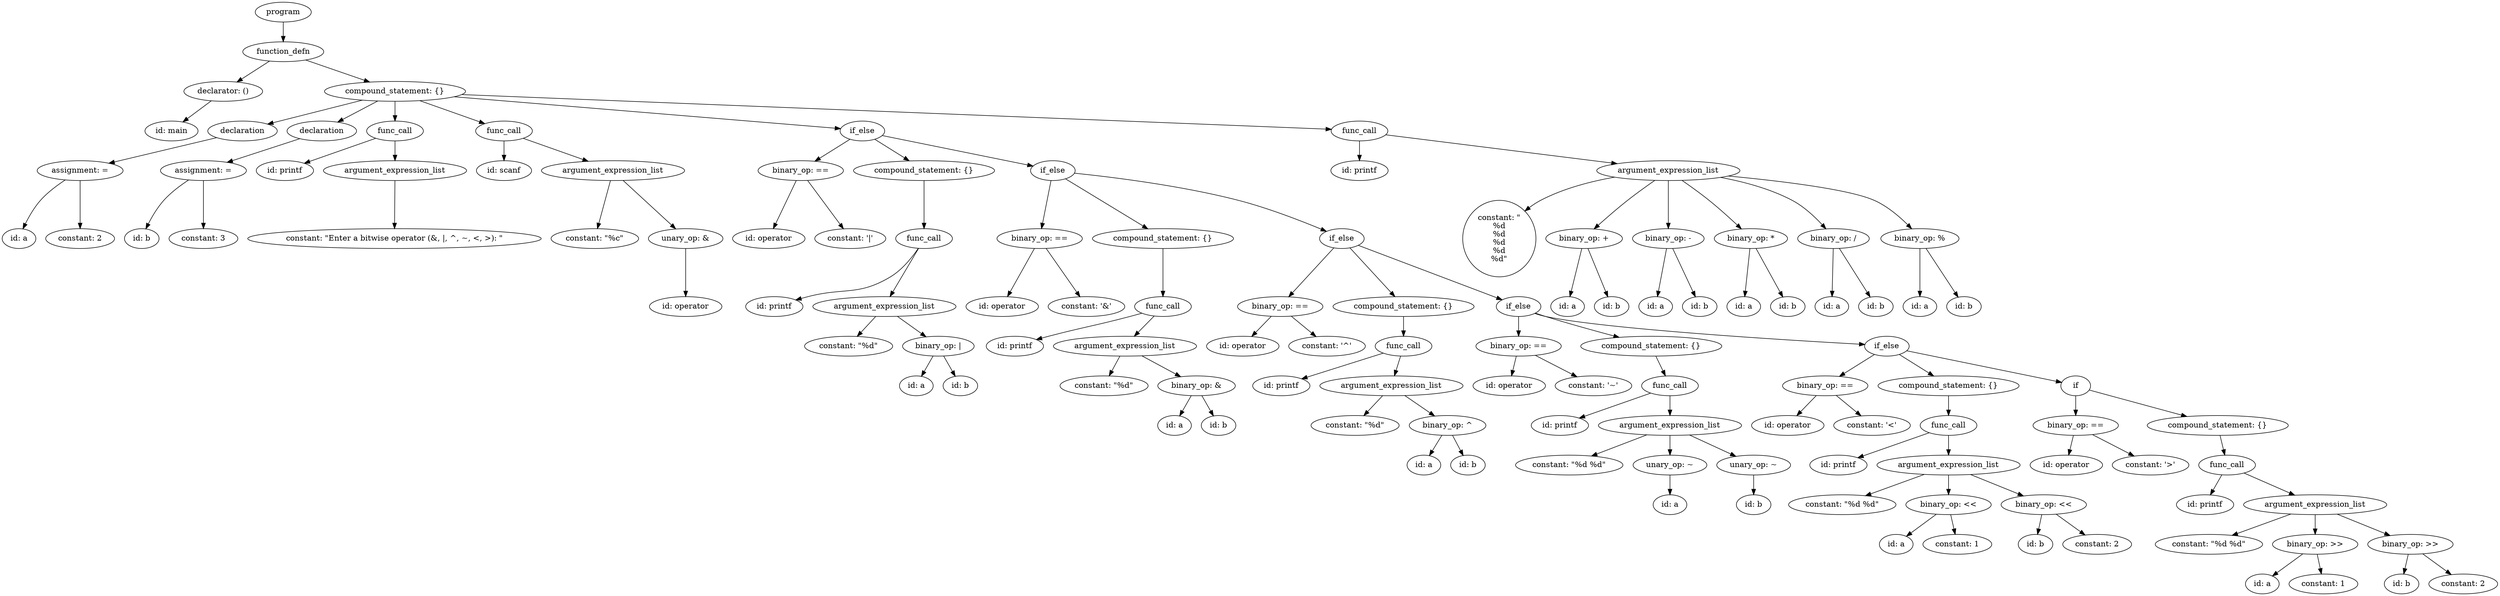 strict digraph "" {
	graph [bb="0,0,4533,1075"];
	node [label="\N"];
	251	[height=0.5,
		label=program,
		pos="510.55,1057",
		width=1.4082];
	250	[height=0.5,
		label=function_defn,
		pos="510.55,985",
		width=2.0417];
	251 -> 250	[pos="e,510.55,1003.1 510.55,1038.7 510.55,1031 510.55,1021.7 510.55,1013.1"];
	128	[height=0.5,
		label="declarator: ()",
		pos="401.55,913",
		width=1.9861];
	250 -> 128	[pos="e,426.44,929.98 485.54,967.94 470.59,958.34 451.39,946.01 435.13,935.56"];
	249	[height=0.5,
		label="compound_statement: {}",
		pos="713.55,913",
		width=3.5566];
	250 -> 249	[pos="e,667.57,929.85 551.63,969.83 582.21,959.29 624.29,944.78 657.89,933.19"];
	127	[height=0.5,
		label="id: main",
		pos="307.55,841",
		width=1.336];
	128 -> 127	[pos="e,328.26,857.43 379.75,895.76 366.9,886.2 350.49,873.98 336.56,863.61"];
	135	[height=0.5,
		label=declaration,
		pos="436.55,841",
		width=1.7512];
	249 -> 135	[pos="e,482.18,853.53 654.12,896.98 606.04,884.83 538.83,867.85 491.87,855.98"];
	140	[height=0.5,
		label=declaration,
		pos="580.55,841",
		width=1.7512];
	249 -> 140	[pos="e,609.57,857.27 682.03,895.41 662.98,885.38 638.57,872.54 618.47,861.96"];
	144	[height=0.5,
		label=func_call,
		pos="713.55,841",
		width=1.4306];
	249 -> 144	[pos="e,713.55,859.1 713.55,894.7 713.55,886.98 713.55,877.71 713.55,869.11"];
	150	[height=0.5,
		label=func_call,
		pos="911.55,841",
		width=1.4306];
	249 -> 150	[pos="e,876.65,854.34 758.48,896.12 790.94,884.64 834.61,869.2 866.99,857.75"];
	229	[height=0.5,
		label=if_else,
		pos="1562.5,841",
		width=1.125];
	249 -> 229	[pos="e,1522.9,845.27 821.07,903.13 1006.3,887.86 1378.7,857.16 1512.9,846.09"];
	248	[height=0.5,
		label=func_call,
		pos="2465.5,841",
		width=1.4306];
	249 -> 248	[pos="e,2414.6,844.04 835.01,907.15 1178.9,893.41 2150.9,854.57 2404.4,844.44"];
	134	[height=0.5,
		label="assignment: =",
		pos="141.55,769",
		width=2.1667];
	135 -> 134	[pos="e,193.79,782.4 389.8,828.91 339.46,816.96 259.11,797.9 203.52,784.71"];
	139	[height=0.5,
		label="assignment: =",
		pos="365.55,769",
		width=2.1667];
	140 -> 139	[pos="e,408.59,784.01 540.61,827 506.17,815.78 456.15,799.5 418.4,787.21"];
	141	[height=0.5,
		label="id: printf",
		pos="513.55,769",
		width=1.4444];
	144 -> 141	[pos="e,548.83,782.35 678.25,827.65 644.94,815.99 594.83,798.45 558.64,785.78"];
	143	[height=0.5,
		label=argument_expression_list,
		pos="713.55,769",
		width=3.6111];
	144 -> 143	[pos="e,713.55,787.1 713.55,822.7 713.55,814.98 713.55,805.71 713.55,797.11"];
	145	[height=0.5,
		label="id: scanf",
		pos="911.55,769",
		width=1.3902];
	150 -> 145	[pos="e,911.55,787.1 911.55,822.7 911.55,814.98 911.55,805.71 911.55,797.11"];
	147	[height=0.5,
		label=argument_expression_list,
		pos="1109.5,769",
		width=3.6111];
	150 -> 147	[pos="e,1064.5,785.92 946.49,827.65 976.53,817.03 1020.4,801.53 1055,789.28"];
	153	[height=0.5,
		label="binary_op: ==",
		pos="1450.5,769",
		width=2.1528];
	229 -> 153	[pos="e,1476.3,786.1 1539.9,825.83 1524.2,816.04 1503.1,802.81 1485.3,791.7"];
	161	[height=0.5,
		label="compound_statement: {}",
		pos="1674.5,769",
		width=3.5566];
	229 -> 161	[pos="e,1647.6,786.86 1585.2,825.83 1600.6,816.24 1621.2,803.36 1638.7,792.39"];
	228	[height=0.5,
		label=if_else,
		pos="1908.5,769",
		width=1.125];
	229 -> 228	[pos="e,1872.6,777.28 1598.6,832.71 1661.9,819.89 1793.1,793.35 1862.8,779.26"];
	230	[height=0.5,
		label="id: printf",
		pos="2465.5,769",
		width=1.4444];
	248 -> 230	[pos="e,2465.5,787.1 2465.5,822.7 2465.5,814.98 2465.5,805.71 2465.5,797.11"];
	232	[height=0.5,
		label=argument_expression_list,
		pos="3026.5,769",
		width=3.6111];
	248 -> 232	[pos="e,2933.6,781.6 2513.4,834.03 2603.8,822.75 2801.5,798.07 2923.5,782.86"];
	132	[height=0.5,
		label="id: a",
		pos="30.547,645.5",
		width=0.84854];
	134 -> 132	[pos="e,37.65,663.25 114.41,751.96 99.909,742.47 82.441,729.5 69.547,715 58.351,702.41 48.903,686.09 42.112,672.53"];
	133	[height=0.5,
		label="constant: 2",
		pos="141.55,645.5",
		width=1.7361];
	134 -> 133	[pos="e,141.55,663.56 141.55,750.85 141.55,730.77 141.55,697.25 141.55,673.64"];
	137	[height=0.5,
		label="id: b",
		pos="253.55,645.5",
		width=0.86659];
	139 -> 137	[pos="e,260.92,663.23 338.47,751.9 323.99,742.4 306.52,729.43 293.55,715 282.21,702.39 272.53,686.07 265.53,672.52"];
	138	[height=0.5,
		label="constant: 3",
		pos="365.55,645.5",
		width=1.7361];
	139 -> 138	[pos="e,365.55,663.56 365.55,750.85 365.55,730.77 365.55,697.25 365.55,673.64"];
	142	[height=0.5,
		label="constant: \"Enter a bitwise operator (&, |, ^, ~, <, >): \"",
		pos="712.55,645.5",
		width=7.4028];
	143 -> 142	[pos="e,712.69,663.56 713.41,750.85 713.24,730.77 712.97,697.25 712.77,673.64"];
	146	[height=0.5,
		label="constant: \"%c\"",
		pos="1076.5,645.5",
		width=2.2083];
	147 -> 146	[pos="e,1081.2,663.56 1104.9,750.85 1099.4,730.68 1090.3,696.95 1083.8,673.32"];
	149	[height=0.5,
		label="unary_op: &",
		pos="1241.5,645.5",
		width=1.8776];
	147 -> 149	[pos="e,1223.3,663.25 1127.9,751.11 1150.8,730.07 1189.9,694.01 1215.8,670.21"];
	151	[height=0.5,
		label="id: operator",
		pos="1392.5,645.5",
		width=1.8234];
	153 -> 151	[pos="e,1400.7,663.56 1442.4,750.85 1432.6,730.5 1416.3,696.35 1405,672.68"];
	152	[height=0.5,
		label="constant: '|'",
		pos="1540.5,645.5",
		width=1.7917];
	153 -> 152	[pos="e,1528.1,663.25 1463.1,751.11 1478.4,730.43 1504.4,695.25 1522.1,671.45"];
	160	[height=0.5,
		label=func_call,
		pos="1674.5,645.5",
		width=1.4306];
	161 -> 160	[pos="e,1674.5,663.56 1674.5,750.85 1674.5,730.77 1674.5,697.25 1674.5,673.64"];
	164	[height=0.5,
		label="binary_op: ==",
		pos="1884.5,645.5",
		width=2.1528];
	228 -> 164	[pos="e,1887.9,663.56 1905.2,750.85 1901.2,730.77 1894.6,697.25 1889.9,673.64"];
	172	[height=0.5,
		label="compound_statement: {}",
		pos="2108.5,645.5",
		width=3.5566];
	228 -> 172	[pos="e,2081.1,663.18 1931.5,754.06 1966,733.1 2031.6,693.26 2072.5,668.4"];
	227	[height=0.5,
		label=if_else,
		pos="2433.5,645.5",
		width=1.125];
	228 -> 227	[pos="e,2405.4,658.69 1947.7,764.33 2011.1,757.83 2139.6,742.36 2245.5,715 2299,701.21 2358.5,678.17 2395.9,662.66"];
	231	[height=1.9306,
		label="constant: \"\n%d\n%d\n%d\n%d\n%d\"",
		pos="2719.5,645.5",
		width=1.8472];
	232 -> 231	[pos="e,2766,695.46 2928.7,757.08 2885.7,749.46 2835.8,736.61 2794.5,715 2787.5,711.32 2780.6,706.82 2774.1,701.89"];
	235	[height=0.5,
		label="binary_op: +",
		pos="2873.5,645.5",
		width=1.9318];
	232 -> 235	[pos="e,2891.7,663.05 3001.8,751.13 2987.2,740.98 2968.6,727.63 2952.5,715 2934.2,700.54 2914.4,683.33 2899.2,669.77"];
	238	[height=0.5,
		label="binary_op: -",
		pos="3026.5,645.5",
		width=1.8056];
	232 -> 238	[pos="e,3026.5,663.56 3026.5,750.85 3026.5,730.77 3026.5,697.25 3026.5,673.64"];
	241	[height=0.5,
		label="binary_op: *",
		pos="3176.5,645.5",
		width=1.8472];
	232 -> 241	[pos="e,3159.2,663.13 3051.4,751.25 3066,741.14 3084.7,727.78 3100.5,715 3118.2,700.81 3137.1,683.78 3151.6,670.25"];
	244	[height=0.5,
		label="binary_op: /",
		pos="3326.5,645.5",
		width=1.8056];
	232 -> 244	[pos="e,3312.8,663.21 3121.5,756.63 3163.1,748.92 3211.5,736.12 3251.5,715 3272.5,703.92 3292.2,685.57 3306.1,670.65"];
	247	[height=0.5,
		label="binary_op: %",
		pos="3483.5,645.5",
		width=1.9722];
	232 -> 247	[pos="e,3468.5,663.39 3135.8,759.13 3228.8,750.37 3354.4,735.34 3400.5,715 3423.9,704.7 3446,685.88 3461.5,670.57"];
	148	[height=0.5,
		label="id: operator",
		pos="1241.5,522",
		width=1.8234];
	149 -> 148	[pos="e,1241.5,540.06 1241.5,627.35 1241.5,607.27 1241.5,573.75 1241.5,550.14"];
	154	[height=0.5,
		label="id: printf",
		pos="1402.5,522",
		width=1.4444];
	160 -> 154	[pos="e,1441.5,534.09 1664.1,627.75 1653.3,611.99 1635.1,588.92 1613.5,576 1554.7,540.79 1529.9,557.21 1463.5,540 1459.5,538.96 1455.4,\
537.86 1451.2,536.73"];
	156	[height=0.5,
		label=argument_expression_list,
		pos="1602.5,522",
		width=3.6111];
	160 -> 156	[pos="e,1612.7,540.14 1664.5,627.61 1652.5,607.23 1632,572.75 1617.9,548.98"];
	162	[height=0.5,
		label="id: operator",
		pos="1816.5,522",
		width=1.8234];
	164 -> 162	[pos="e,1826.1,540.14 1875.1,627.61 1863.7,607.23 1844.4,572.75 1831.1,548.98"];
	163	[height=0.5,
		label="constant: '&'",
		pos="1969.5,522",
		width=1.9318];
	164 -> 163	[pos="e,1957.8,539.75 1896.4,627.61 1910.8,606.93 1935.4,571.75 1952.1,547.95"];
	171	[height=0.5,
		label=func_call,
		pos="2108.5,522",
		width=1.4306];
	172 -> 171	[pos="e,2108.5,540.06 2108.5,627.35 2108.5,607.27 2108.5,573.75 2108.5,550.14"];
	175	[height=0.5,
		label="binary_op: ==",
		pos="2321.5,522",
		width=2.1528];
	227 -> 175	[pos="e,2336.9,539.67 2418.9,628.62 2399.8,607.84 2366,571.23 2343.7,547.05"];
	183	[height=0.5,
		label="compound_statement: {}",
		pos="2545.5,522",
		width=3.5566];
	227 -> 183	[pos="e,2529.8,540.06 2448.2,628.62 2467.2,607.95 2500.7,571.64 2523,547.45"];
	226	[height=0.5,
		label=if_else,
		pos="2754.5,522",
		width=1.125];
	227 -> 226	[pos="e,2724.6,534.34 2463.5,633.18 2521.6,611.16 2650,562.56 2715.1,537.93"];
	233	[height=0.5,
		label="id: a",
		pos="2843.5,522",
		width=0.84854];
	235 -> 233	[pos="e,2847.8,540.06 2869.3,627.35 2864.3,607.18 2856,573.45 2850.2,549.82"];
	234	[height=0.5,
		label="id: b",
		pos="2923.5,522",
		width=0.86659];
	235 -> 234	[pos="e,2916.7,539.67 2880.6,627.35 2889,606.97 2903.1,572.77 2912.8,549.1"];
	236	[height=0.5,
		label="id: a",
		pos="3003.5,522",
		width=0.84854];
	238 -> 236	[pos="e,3006.8,540.06 3023.3,627.35 3019.5,607.27 3013.2,573.75 3008.7,550.14"];
	237	[height=0.5,
		label="id: b",
		pos="3083.5,522",
		width=0.86659];
	238 -> 237	[pos="e,3075.7,539.75 3034.5,627.61 3044,607.2 3060.2,572.67 3071.4,548.9"];
	239	[height=0.5,
		label="id: a",
		pos="3163.5,522",
		width=0.84854];
	241 -> 239	[pos="e,3165.4,540.06 3174.7,627.35 3172.6,607.27 3169,573.75 3166.5,550.14"];
	240	[height=0.5,
		label="id: b",
		pos="3243.5,522",
		width=0.86659];
	241 -> 240	[pos="e,3234.5,539.36 3185.9,627.61 3197.2,607 3216.5,571.97 3229.7,548.18"];
	242	[height=0.5,
		label="id: a",
		pos="3323.5,522",
		width=0.84854];
	244 -> 242	[pos="e,3324,540.06 3326.1,627.35 3325.6,607.27 3324.8,573.75 3324.2,550.14"];
	243	[height=0.5,
		label="id: b",
		pos="3403.5,522",
		width=0.86659];
	244 -> 243	[pos="e,3393.2,539.36 3337.3,627.61 3350.4,606.91 3372.7,571.66 3387.8,547.87"];
	245	[height=0.5,
		label="id: a",
		pos="3483.5,522",
		width=0.84854];
	247 -> 245	[pos="e,3483.5,540.06 3483.5,627.35 3483.5,607.27 3483.5,573.75 3483.5,550.14"];
	246	[height=0.5,
		label="id: b",
		pos="3563.5,522",
		width=0.86659];
	247 -> 246	[pos="e,3553,538.98 3494.7,627.61 3508.4,606.79 3531.8,571.27 3547.4,547.47"];
	155	[height=0.5,
		label="constant: \"%d\"",
		pos="1537.5,450",
		width=2.2222];
	156 -> 155	[pos="e,1553.1,467.79 1586.8,504.05 1578.8,495.46 1569,484.86 1560.2,475.4"];
	159	[height=0.5,
		label="binary_op: |",
		pos="1700.5,450",
		width=1.8056];
	156 -> 159	[pos="e,1678.1,467.07 1626.3,504.05 1639.3,494.74 1655.6,483.07 1669.7,473.06"];
	165	[height=0.5,
		label="id: printf",
		pos="1839.5,450",
		width=1.4444];
	171 -> 165	[pos="e,1878.5,462.08 2070.2,509.9 2063,507.89 2055.6,505.85 2048.5,504 1983.1,486.77 1966.1,485.09 1900.5,468 1896.5,466.95 1892.4,465.85 \
1888.2,464.72"];
	167	[height=0.5,
		label=argument_expression_list,
		pos="2039.5,450",
		width=3.6111];
	171 -> 167	[pos="e,2056.4,468.12 2092.5,504.76 2083.9,496.01 2073.1,485.03 2063.5,475.28"];
	173	[height=0.5,
		label="id: operator",
		pos="2253.5,450",
		width=1.8234];
	175 -> 173	[pos="e,2269.9,467.79 2305.1,504.05 2296.7,495.37 2286.2,484.64 2277,475.11"];
	174	[height=0.5,
		label="constant: '^'",
		pos="2406.5,450",
		width=1.9318];
	175 -> 174	[pos="e,2386.5,467.47 2341.7,504.41 2352.7,495.34 2366.5,483.97 2378.5,474.06"];
	182	[height=0.5,
		label=func_call,
		pos="2545.5,450",
		width=1.4306];
	183 -> 182	[pos="e,2545.5,468.1 2545.5,503.7 2545.5,495.98 2545.5,486.71 2545.5,478.11"];
	186	[height=0.5,
		label="binary_op: ==",
		pos="2754.5,450",
		width=2.1528];
	226 -> 186	[pos="e,2754.5,468.1 2754.5,503.7 2754.5,495.98 2754.5,486.71 2754.5,478.11"];
	195	[height=0.5,
		label="compound_statement: {}",
		pos="2995.5,450",
		width=3.5566];
	226 -> 195	[pos="e,2937.3,466.03 2785,510.08 2791.1,507.99 2797.5,505.87 2803.5,504 2844.3,491.32 2890.4,478.55 2927.2,468.72"];
	225	[height=0.5,
		label=if_else,
		pos="3423.5,450",
		width=1.125];
	226 -> 225	[pos="e,3383.6,453.12 2784,509.46 2790.4,507.34 2797.1,505.37 2803.5,504 2912.1,480.91 3245.8,460.74 3373.3,453.68"];
	157	[height=0.5,
		label="id: a",
		pos="1660.5,378",
		width=0.84854];
	159 -> 157	[pos="e,1669.9,395.31 1690.9,432.05 1686.1,423.68 1680.2,413.4 1674.9,404.13"];
	158	[height=0.5,
		label="id: b",
		pos="1740.5,378",
		width=0.86659];
	159 -> 158	[pos="e,1731.2,395.31 1710.2,432.05 1715,423.68 1720.9,413.4 1726.2,404.13"];
	166	[height=0.5,
		label="constant: \"%d\"",
		pos="2001.5,378",
		width=2.2222];
	167 -> 166	[pos="e,2010.8,396.1 2030.2,431.7 2025.8,423.64 2020.5,413.89 2015.7,404.98"];
	170	[height=0.5,
		label="binary_op: &",
		pos="2169.5,378",
		width=1.9498];
	167 -> 170	[pos="e,2140.7,394.51 2070.4,432.41 2088.8,422.5 2112.3,409.83 2131.8,399.32"];
	176	[height=0.5,
		label="id: printf",
		pos="2323.5,378",
		width=1.4444];
	182 -> 176	[pos="e,2360.5,390.67 2508.6,437.36 2470.6,425.38 2411.3,406.67 2370.1,393.67"];
	178	[height=0.5,
		label=argument_expression_list,
		pos="2523.5,378",
		width=3.6111];
	182 -> 178	[pos="e,2529,396.28 2540.2,432.05 2537.8,424.26 2534.8,414.82 2532.1,406.08"];
	184	[height=0.5,
		label="id: operator",
		pos="2737.5,378",
		width=1.8234];
	186 -> 184	[pos="e,2741.7,396.1 2750.3,431.7 2748.5,423.9 2746.2,414.51 2744.1,405.83"];
	185	[height=0.5,
		label="constant: '~'",
		pos="2890.5,378",
		width=1.9318];
	186 -> 185	[pos="e,2860.6,394.42 2785.1,433.29 2804.7,423.18 2830.4,409.94 2851.6,399.07"];
	194	[height=0.5,
		label=func_call,
		pos="3029.5,378",
		width=1.4306];
	195 -> 194	[pos="e,3021.2,396.1 3004,431.7 3007.8,423.73 3012.5,414.1 3016.8,405.26"];
	198	[height=0.5,
		label="binary_op: ==",
		pos="3311.5,378",
		width=2.1528];
	225 -> 198	[pos="e,3337.3,395.1 3400.9,434.83 3385.2,425.04 3364.1,411.81 3346.3,400.7"];
	209	[height=0.5,
		label="compound_statement: {}",
		pos="3535.5,378",
		width=3.5566];
	225 -> 209	[pos="e,3508.6,395.86 3446.2,434.83 3461.6,425.24 3482.2,412.36 3499.7,401.39"];
	224	[height=0.5,
		label=if,
		pos="3766.5,378",
		width=0.75];
	225 -> 224	[pos="e,3741.1,384.2 3459.6,441.64 3525.7,428.15 3665.6,399.6 3731.2,386.21"];
	168	[height=0.5,
		label="id: a",
		pos="2129.5,306",
		width=0.84854];
	170 -> 168	[pos="e,2138.9,323.31 2159.9,360.05 2155.1,351.68 2149.2,341.4 2143.9,332.13"];
	169	[height=0.5,
		label="id: b",
		pos="2209.5,306",
		width=0.86659];
	170 -> 169	[pos="e,2200.2,323.31 2179.2,360.05 2184,351.68 2189.9,341.4 2195.2,332.13"];
	177	[height=0.5,
		label="constant: \"%d\"",
		pos="2457.5,306",
		width=2.2222];
	178 -> 177	[pos="e,2473.4,323.79 2507.6,360.05 2499.4,351.37 2489.3,340.64 2480.3,331.11"];
	181	[height=0.5,
		label="binary_op: ^",
		pos="2625.5,306",
		width=1.9318];
	178 -> 181	[pos="e,2602,323.15 2548,360.23 2561.7,350.83 2578.9,339 2593.7,328.88"];
	187	[height=0.5,
		label="id: printf",
		pos="2829.5,306",
		width=1.4444];
	194 -> 187	[pos="e,2864.8,319.35 2994.3,364.65 2960.9,352.99 2910.8,335.45 2874.6,322.78"];
	189	[height=0.5,
		label=argument_expression_list,
		pos="3029.5,306",
		width=3.6111];
	194 -> 189	[pos="e,3029.5,324.1 3029.5,359.7 3029.5,351.98 3029.5,342.71 3029.5,334.11"];
	196	[height=0.5,
		label="id: operator",
		pos="3243.5,306",
		width=1.8234];
	198 -> 196	[pos="e,3259.9,323.79 3295.1,360.05 3286.7,351.37 3276.2,340.64 3267,331.11"];
	197	[height=0.5,
		label="constant: '<'",
		pos="3396.5,306",
		width=1.9318];
	198 -> 197	[pos="e,3376.5,323.47 3331.7,360.41 3342.7,351.34 3356.5,339.97 3368.5,330.06"];
	208	[height=0.5,
		label=func_call,
		pos="3535.5,306",
		width=1.4306];
	209 -> 208	[pos="e,3535.5,324.1 3535.5,359.7 3535.5,351.98 3535.5,342.71 3535.5,334.11"];
	212	[height=0.5,
		label="binary_op: ==",
		pos="3766.5,306",
		width=2.1528];
	224 -> 212	[pos="e,3766.5,324.1 3766.5,359.7 3766.5,351.98 3766.5,342.71 3766.5,334.11"];
	223	[height=0.5,
		label="compound_statement: {}",
		pos="4024.5,306",
		width=3.5566];
	224 -> 223	[pos="e,3968.5,322.2 3791.3,370.29 3829.5,359.93 3904,339.7 3958.6,324.89"];
	179	[height=0.5,
		label="id: a",
		pos="2582.5,234",
		width=0.84854];
	181 -> 179	[pos="e,2592.6,251.31 2615.1,288.05 2609.9,279.59 2603.5,269.19 2597.8,259.84"];
	180	[height=0.5,
		label="id: b",
		pos="2662.5,234",
		width=0.86659];
	181 -> 180	[pos="e,2653.9,251.31 2634.5,288.05 2638.9,279.77 2644.2,269.62 2649.1,260.42"];
	188	[height=0.5,
		label="constant: \"%d %d\"",
		pos="2846.5,234",
		width=2.7083];
	189 -> 188	[pos="e,2887.1,250.5 2987.6,288.94 2960.4,278.57 2925,265.02 2896.5,254.1"];
	191	[height=0.5,
		label="unary_op: ~",
		pos="3029.5,234",
		width=1.8611];
	189 -> 191	[pos="e,3029.5,252.1 3029.5,287.7 3029.5,279.98 3029.5,270.71 3029.5,262.11"];
	193	[height=0.5,
		label="unary_op: ~",
		pos="3181.5,234",
		width=1.8611];
	189 -> 193	[pos="e,3149.2,249.88 3065.2,288.59 3087.5,278.29 3116.5,264.96 3139.9,254.18"];
	199	[height=0.5,
		label="id: printf",
		pos="3335.5,234",
		width=1.4444];
	208 -> 199	[pos="e,3370.8,247.35 3500.3,292.65 3466.9,280.99 3416.8,263.45 3380.6,250.78"];
	201	[height=0.5,
		label=argument_expression_list,
		pos="3535.5,234",
		width=3.6111];
	208 -> 201	[pos="e,3535.5,252.1 3535.5,287.7 3535.5,279.98 3535.5,270.71 3535.5,262.11"];
	210	[height=0.5,
		label="id: operator",
		pos="3749.5,234",
		width=1.8234];
	212 -> 210	[pos="e,3753.7,252.1 3762.3,287.7 3760.5,279.9 3758.2,270.51 3756.1,261.83"];
	211	[height=0.5,
		label="constant: '>'",
		pos="3902.5,234",
		width=1.9318];
	212 -> 211	[pos="e,3872.6,250.42 3797.1,289.29 3816.7,279.18 3842.4,265.94 3863.6,255.07"];
	222	[height=0.5,
		label=func_call,
		pos="4041.5,234",
		width=1.4306];
	223 -> 222	[pos="e,4037.4,252.1 4028.7,287.7 4030.6,279.9 4032.9,270.51 4035,261.83"];
	190	[height=0.5,
		label="id: a",
		pos="3029.5,162",
		width=0.84854];
	191 -> 190	[pos="e,3029.5,180.1 3029.5,215.7 3029.5,207.98 3029.5,198.71 3029.5,190.11"];
	192	[height=0.5,
		label="id: b",
		pos="3181.5,162",
		width=0.86659];
	193 -> 192	[pos="e,3181.5,180.1 3181.5,215.7 3181.5,207.98 3181.5,198.71 3181.5,190.11"];
	200	[height=0.5,
		label="constant: \"%d %d\"",
		pos="3342.5,162",
		width=2.7083];
	201 -> 200	[pos="e,3384.6,178.26 3491.3,216.94 3462.3,206.45 3424.5,192.71 3394.2,181.73"];
	204	[height=0.5,
		label="binary_op: <<",
		pos="3535.5,162",
		width=2.1528];
	201 -> 204	[pos="e,3535.5,180.1 3535.5,215.7 3535.5,207.98 3535.5,198.71 3535.5,190.11"];
	207	[height=0.5,
		label="binary_op: <<",
		pos="3708.5,162",
		width=2.1528];
	201 -> 207	[pos="e,3671.6,177.95 3575.7,216.76 3601.5,206.33 3635,192.74 3662,181.84"];
	213	[height=0.5,
		label="id: printf",
		pos="4001.5,162",
		width=1.4444];
	222 -> 213	[pos="e,4011.1,179.79 4031.9,216.05 4027.1,207.8 4021.4,197.7 4016.1,188.54"];
	215	[height=0.5,
		label=argument_expression_list,
		pos="4201.5,162",
		width=3.6111];
	222 -> 215	[pos="e,4164.3,179.28 4072.4,219.5 4095.8,209.28 4128.3,195.05 4154.8,183.44"];
	202	[height=0.5,
		label="id: a",
		pos="3440.5,90",
		width=0.84854];
	204 -> 202	[pos="e,3459.1,104.65 3513,144.41 3499.3,134.27 3481.6,121.25 3467.2,110.6"];
	203	[height=0.5,
		label="constant: 1",
		pos="3551.5,90",
		width=1.7361];
	204 -> 203	[pos="e,3547.6,108.1 3539.5,143.7 3541.3,135.98 3543.4,126.71 3545.4,118.11"];
	205	[height=0.5,
		label="id: b",
		pos="3693.5,90",
		width=0.86659];
	207 -> 205	[pos="e,3697.2,108.1 3704.8,143.7 3703.2,135.98 3701.2,126.71 3699.4,118.11"];
	206	[height=0.5,
		label="constant: 2",
		pos="3805.5,90",
		width=1.7361];
	207 -> 206	[pos="e,3783.5,106.91 3731,144.76 3744.1,135.33 3760.8,123.32 3775,113.04"];
	214	[height=0.5,
		label="constant: \"%d %d\"",
		pos="4008.5,90",
		width=2.7083];
	215 -> 214	[pos="e,4050.6,106.26 4157.3,144.94 4128.3,134.45 4090.5,120.71 4060.2,109.73"];
	218	[height=0.5,
		label="binary_op: >>",
		pos="4201.5,90",
		width=2.1528];
	215 -> 218	[pos="e,4201.5,108.1 4201.5,143.7 4201.5,135.98 4201.5,126.71 4201.5,118.11"];
	221	[height=0.5,
		label="binary_op: >>",
		pos="4374.5,90",
		width=2.1528];
	215 -> 221	[pos="e,4337.6,105.95 4241.7,144.76 4267.5,134.33 4301,120.74 4328,109.84"];
	216	[height=0.5,
		label="id: a",
		pos="4105.5,18",
		width=0.84854];
	218 -> 216	[pos="e,4124,32.423 4178.8,72.411 4164.8,62.204 4146.8,49.078 4132.1,38.392"];
	217	[height=0.5,
		label="constant: 1",
		pos="4216.5,18",
		width=1.7361];
	218 -> 217	[pos="e,4212.9,36.104 4205.3,71.697 4206.9,63.983 4208.9,54.712 4210.7,46.112"];
	219	[height=0.5,
		label="id: b",
		pos="4358.5,18",
		width=0.86659];
	221 -> 219	[pos="e,4362.5,36.104 4370.6,71.697 4368.8,63.983 4366.7,54.712 4364.7,46.112"];
	220	[height=0.5,
		label="constant: 2",
		pos="4470.5,18",
		width=1.7361];
	221 -> 220	[pos="e,4448.6,34.988 4397.3,72.411 4410.2,63.036 4426.4,51.198 4440.3,41.051"];
}
